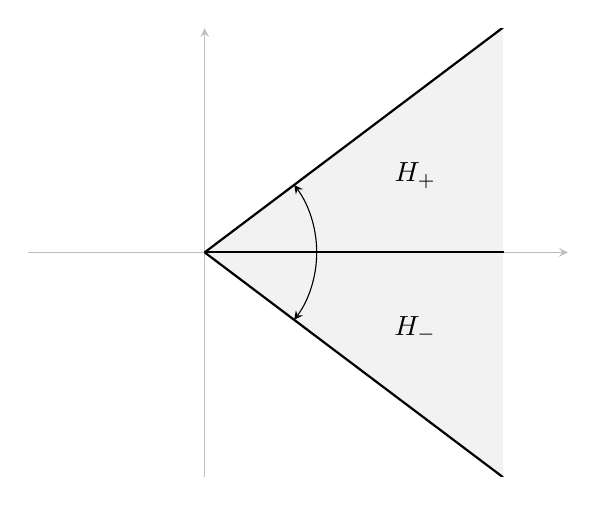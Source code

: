 %!TEX root = ../lectures.tex

\begin{tikzpicture}
  \begin{axis}[
      axis equal,
      axis x line = middle,
      axis y line = middle,
			axis line style=gray!50,
      xmin = -0.5,
      xmax = 3,
      ymin = -3,
      ymax = 3,
      %xlabel = $\Re$,
      %ylabel = $\Im$,
      every axis x label/.style = {
          at = {(ticklabel* cs:1.01)},
          anchor = west,
      },
      every axis y label/.style = {
          at = {(ticklabel* cs:1.01)},
          anchor = south,
      },
      %grid=both,
	    ytick=\empty,
	    xtick=\empty,
      ]

			\draw[white!0, fill=gray, opacity=0.1] (0, 0) -- (37:5) -- (-37:5) -- cycle;
			\draw[thick] (0, 0) -- (37:5);
			\draw[thick] (0, 0) -- (-37:5);
			\draw[thick] (0, 0) -- (0:4);
			\draw[-stealth] (1.5,0) arc(0:37:1.5);
			\draw[-stealth] (1.5,0) arc(0:-37:1.5);
			\node at (20:3){$H_+$};
			\node at (-20:3){$H_-$};
  \end{axis}
\end{tikzpicture}
